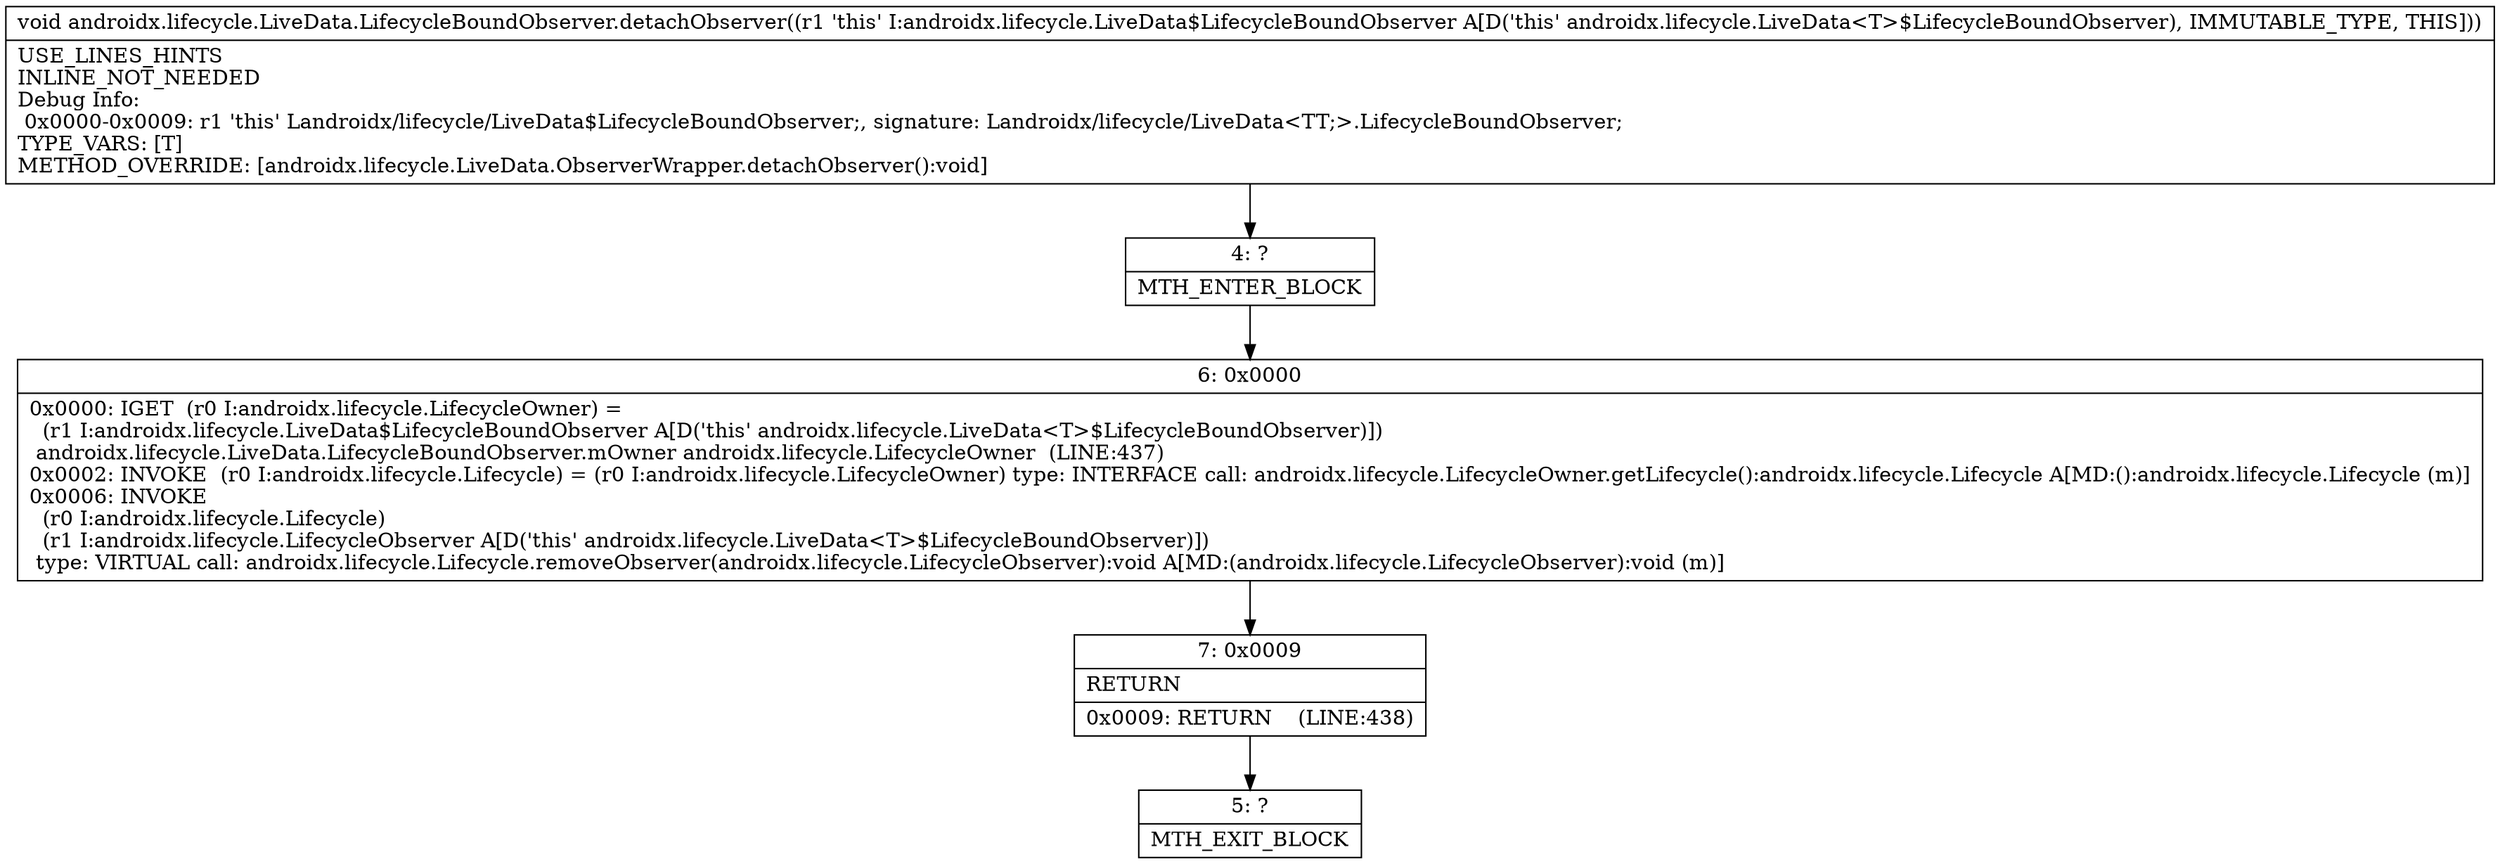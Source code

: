 digraph "CFG forandroidx.lifecycle.LiveData.LifecycleBoundObserver.detachObserver()V" {
Node_4 [shape=record,label="{4\:\ ?|MTH_ENTER_BLOCK\l}"];
Node_6 [shape=record,label="{6\:\ 0x0000|0x0000: IGET  (r0 I:androidx.lifecycle.LifecycleOwner) = \l  (r1 I:androidx.lifecycle.LiveData$LifecycleBoundObserver A[D('this' androidx.lifecycle.LiveData\<T\>$LifecycleBoundObserver)])\l androidx.lifecycle.LiveData.LifecycleBoundObserver.mOwner androidx.lifecycle.LifecycleOwner  (LINE:437)\l0x0002: INVOKE  (r0 I:androidx.lifecycle.Lifecycle) = (r0 I:androidx.lifecycle.LifecycleOwner) type: INTERFACE call: androidx.lifecycle.LifecycleOwner.getLifecycle():androidx.lifecycle.Lifecycle A[MD:():androidx.lifecycle.Lifecycle (m)]\l0x0006: INVOKE  \l  (r0 I:androidx.lifecycle.Lifecycle)\l  (r1 I:androidx.lifecycle.LifecycleObserver A[D('this' androidx.lifecycle.LiveData\<T\>$LifecycleBoundObserver)])\l type: VIRTUAL call: androidx.lifecycle.Lifecycle.removeObserver(androidx.lifecycle.LifecycleObserver):void A[MD:(androidx.lifecycle.LifecycleObserver):void (m)]\l}"];
Node_7 [shape=record,label="{7\:\ 0x0009|RETURN\l|0x0009: RETURN    (LINE:438)\l}"];
Node_5 [shape=record,label="{5\:\ ?|MTH_EXIT_BLOCK\l}"];
MethodNode[shape=record,label="{void androidx.lifecycle.LiveData.LifecycleBoundObserver.detachObserver((r1 'this' I:androidx.lifecycle.LiveData$LifecycleBoundObserver A[D('this' androidx.lifecycle.LiveData\<T\>$LifecycleBoundObserver), IMMUTABLE_TYPE, THIS]))  | USE_LINES_HINTS\lINLINE_NOT_NEEDED\lDebug Info:\l  0x0000\-0x0009: r1 'this' Landroidx\/lifecycle\/LiveData$LifecycleBoundObserver;, signature: Landroidx\/lifecycle\/LiveData\<TT;\>.LifecycleBoundObserver;\lTYPE_VARS: [T]\lMETHOD_OVERRIDE: [androidx.lifecycle.LiveData.ObserverWrapper.detachObserver():void]\l}"];
MethodNode -> Node_4;Node_4 -> Node_6;
Node_6 -> Node_7;
Node_7 -> Node_5;
}

